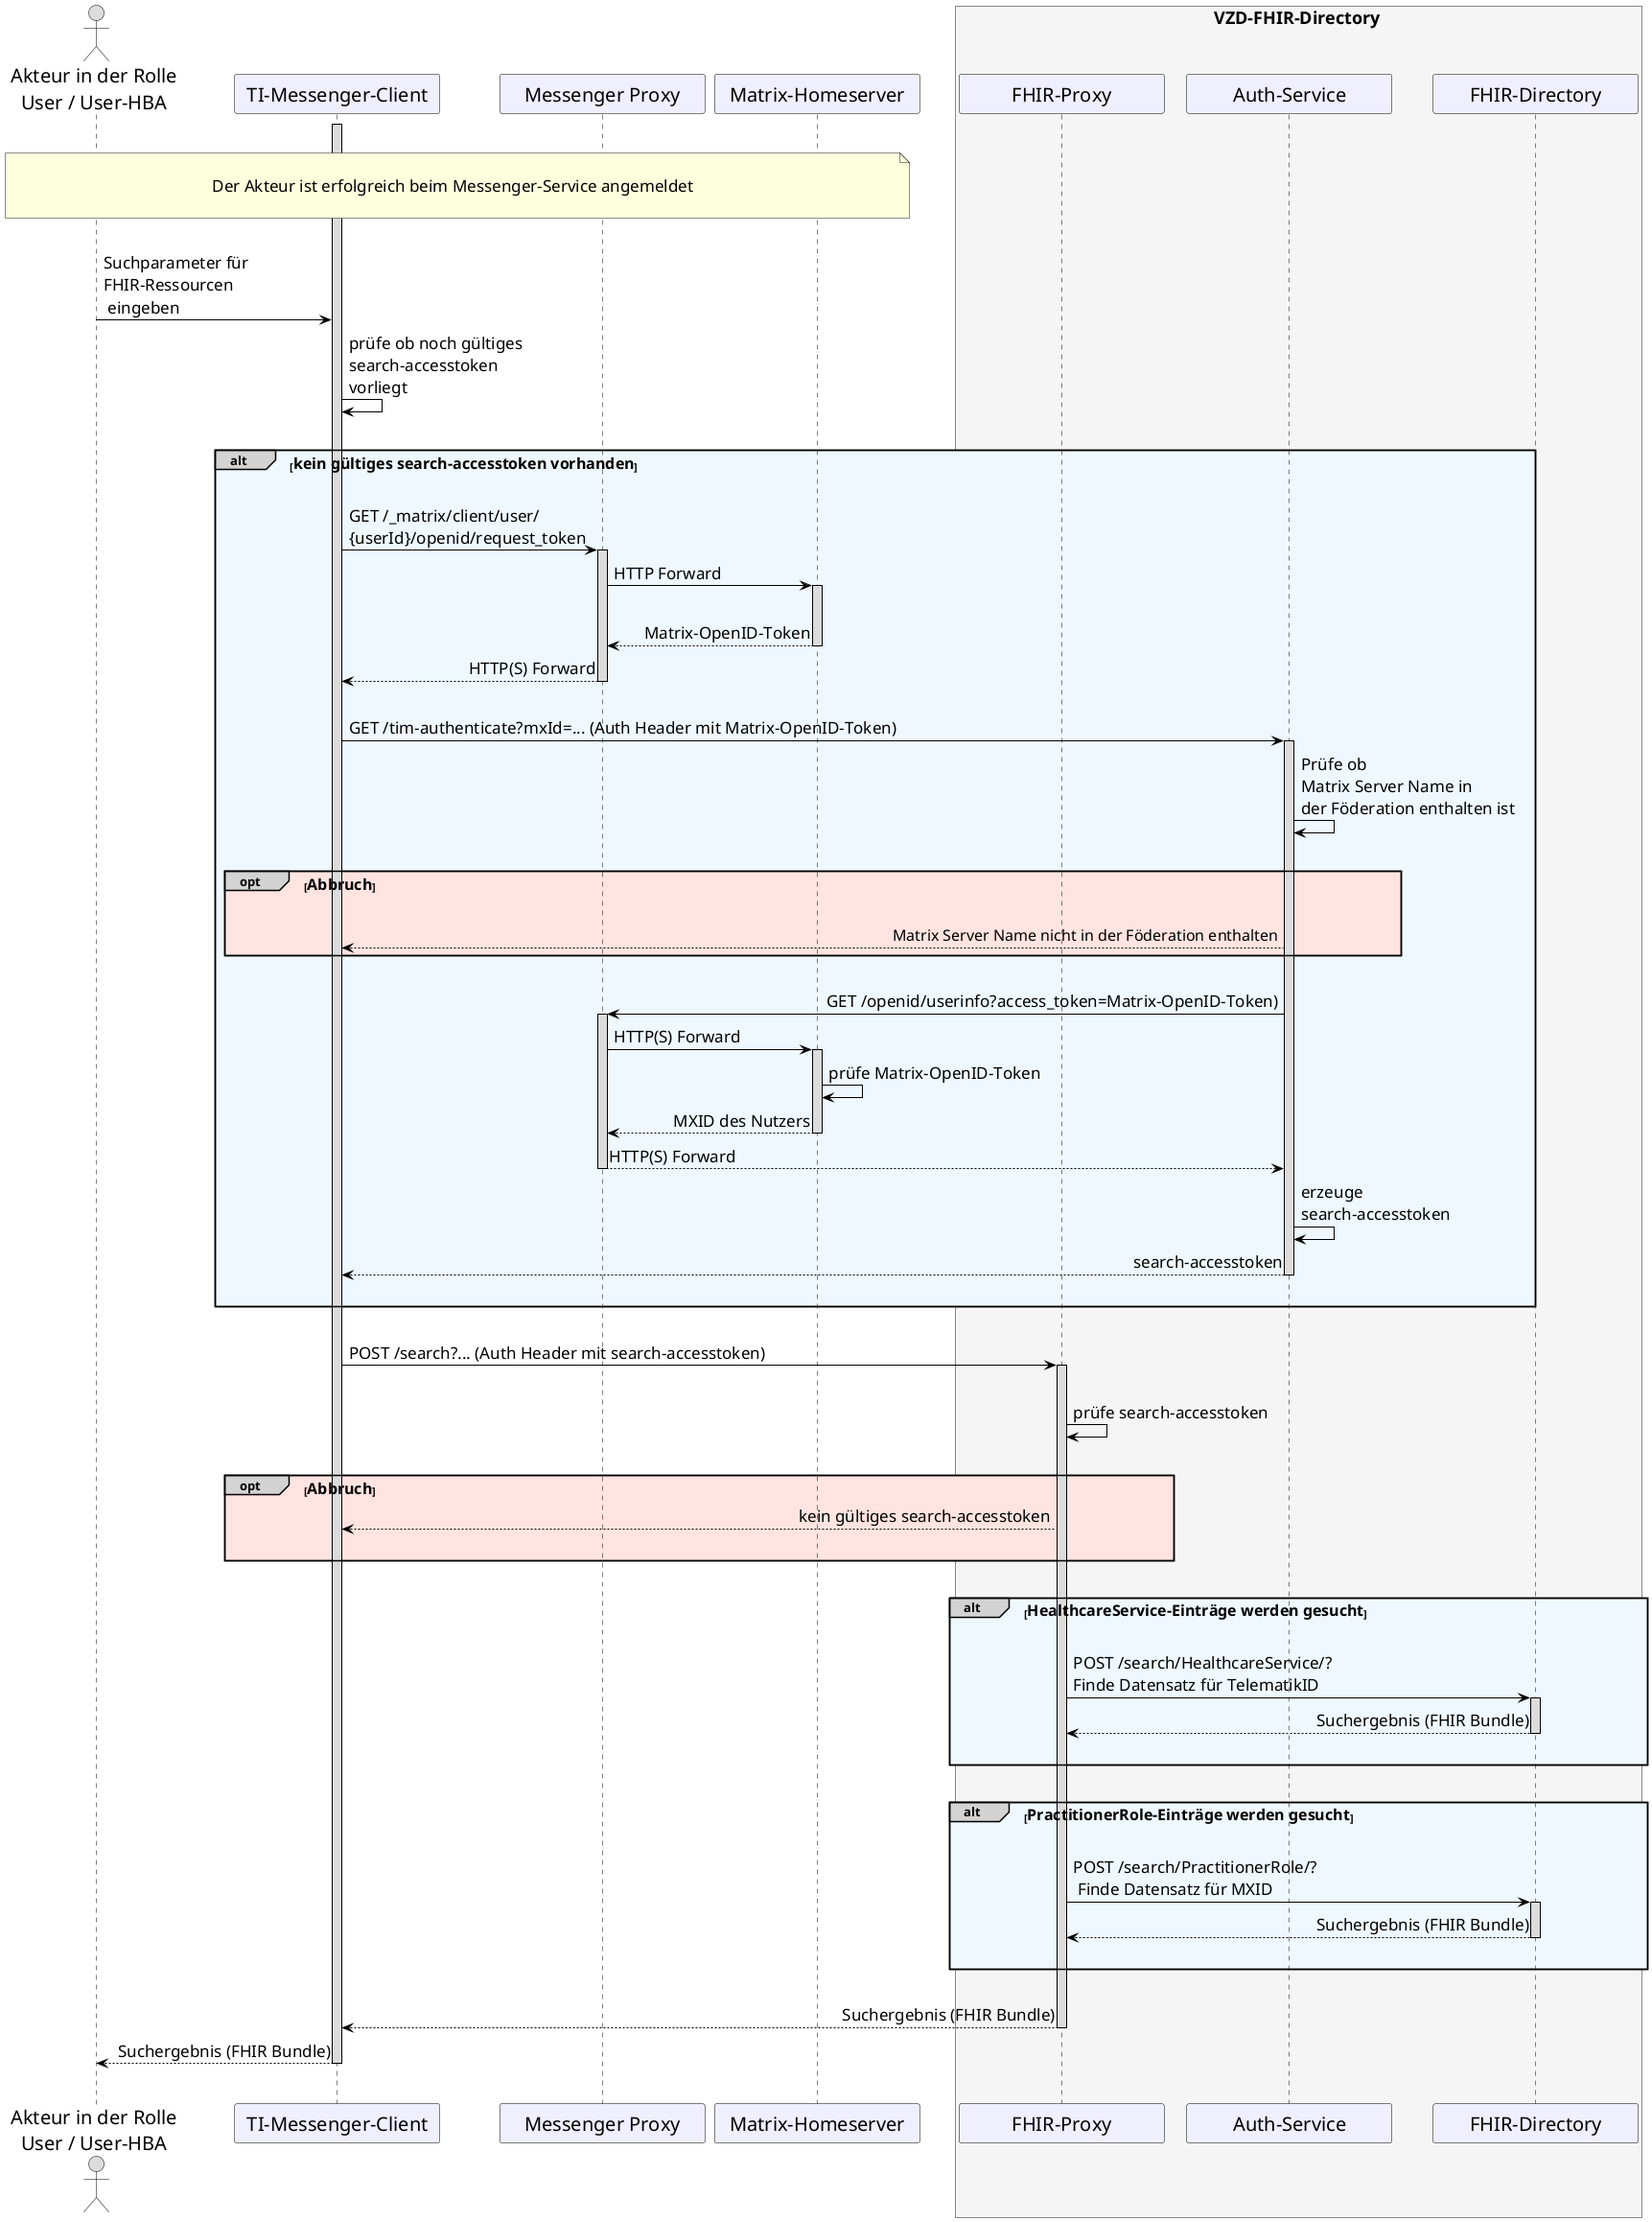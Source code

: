 /' 
# TI-Messenger 1.1
# TI-Messenger-Dienst
# Sequence Diagram
# Name: Einträge im VZD-FHIR-Directory suchen
'/

@startuml
skinparam sequenceMessageAlign direction
skinparam minClassWidth 200
skinparam BoxPadding 1
skinparam sequenceReferenceHeaderBackgroundColor palegreen
scale max 2048 width

skinparam sequence {
ArrowColor black
ArrowFontSize 17
ActorBorderColor black
LifeLineBorderColor black
LifeLineBackgroundColor Gainsboro

ParticipantBorderColor Motivation
ParticipantBackgroundColor Motivation
ParticipantFontName Impact
ParticipantFontSize 20
ParticipantFontColor black
ParticipantBorderColor Black
ParticipantBackgroundColor MOTIVATION

ActorBackgroundColor Gainsboro
ActorFontColor black
ActorFontSize 20
ActorFontName Aapex
}
    actor U as "Akteur in der Rolle\nUser / User-HBA"
    participant cl as "TI-Messenger-Client"
    participant mp as "Messenger Proxy"
    participant hs as "Matrix-Homeserver"
    box <size:18>VZD-FHIR-Directory</size> #WhiteSmoke
      participant fp as "FHIR-Proxy"
      participant au as "Auth-Service"
      participant fd as "FHIR-Directory"
    end box

|||
note over U, hs: \n<size:17>Der Akteur ist erfolgreich beim Messenger-Service angemeldet</size>\n
|||

      activate cl
    U->cl:Suchparameter für \nFHIR-Ressourcen \n eingeben
    cl->cl: prüfe ob noch gültiges \nsearch-accesstoken\nvorliegt

|||
alt#LightGrey #AliceBlue <size:16>kein gültiges search-accesstoken vorhanden</size>
|||
      

    cl->mp: GET /_matrix/client/user/\n{userId}/openid/request_token 
      activate mp
    mp->hs: HTTP Forward 

      activate hs
    |||
    hs-->mp: Matrix-OpenID-Token
      deactivate hs
    mp-->cl: HTTP(S) Forward
      deactivate mp
      
    |||
    cl->au: GET /tim-authenticate?mxId=... (Auth Header mit Matrix-OpenID-Token)
      activate au
    au->au: Prüfe ob \nMatrix Server Name in \nder Föderation enthalten ist

|||
opt#LightGrey #MistyRose <size:16>Abbruch</size>
|||    
    au-->cl: <size:16>Matrix Server Name nicht in der Föderation enthalten</size>
end

|||
        au->mp: GET /openid/userinfo?access_token=Matrix-OpenID-Token)
          activate mp
        mp->hs: HTTP(S) Forward
          activate hs
        hs->hs: prüfe Matrix-OpenID-Token
        hs-->mp: MXID des Nutzers
          deactivate hs
        mp-->au: HTTP(S) Forward
          deactivate mp
        au->au: erzeuge \nsearch-accesstoken 
        au-->cl: search-accesstoken
          deactivate au
          deactivate fp
|||
end


    |||
    cl->fp: POST /search?... (Auth Header mit search-accesstoken)
    |||
      activate fp
    fp->fp: prüfe search-accesstoken
    |||
    opt#LightGrey #MistyRose <size:16>Abbruch</size>
      fp-->cl: kein gültiges search-accesstoken 
    |||
    end
   
|||
alt#LightGrey #AliceBlue <size:16>HealthcareService-Einträge werden gesucht</size>
|||
    fp->fd: POST /search/HealthcareService/? \nFinde Datensatz für TelematikID 
      activate fd
    fd-->fp: Suchergebnis (FHIR Bundle)
      deactivate fd
|||
end

|||
alt#LightGrey #AliceBlue <size:16>PractitionerRole-Einträge werden gesucht</size>
|||
    fp->fd: POST /search/PractitionerRole/? \n Finde Datensatz für MXID 
      activate fd
    fd-->fp: Suchergebnis (FHIR Bundle)
      deactivate fd
|||
end
|||

  fp-->cl: Suchergebnis (FHIR Bundle)
  deactivate fp
  cl-->U: Suchergebnis (FHIR Bundle)
   |||
    
    deactivate cl

@enduml
